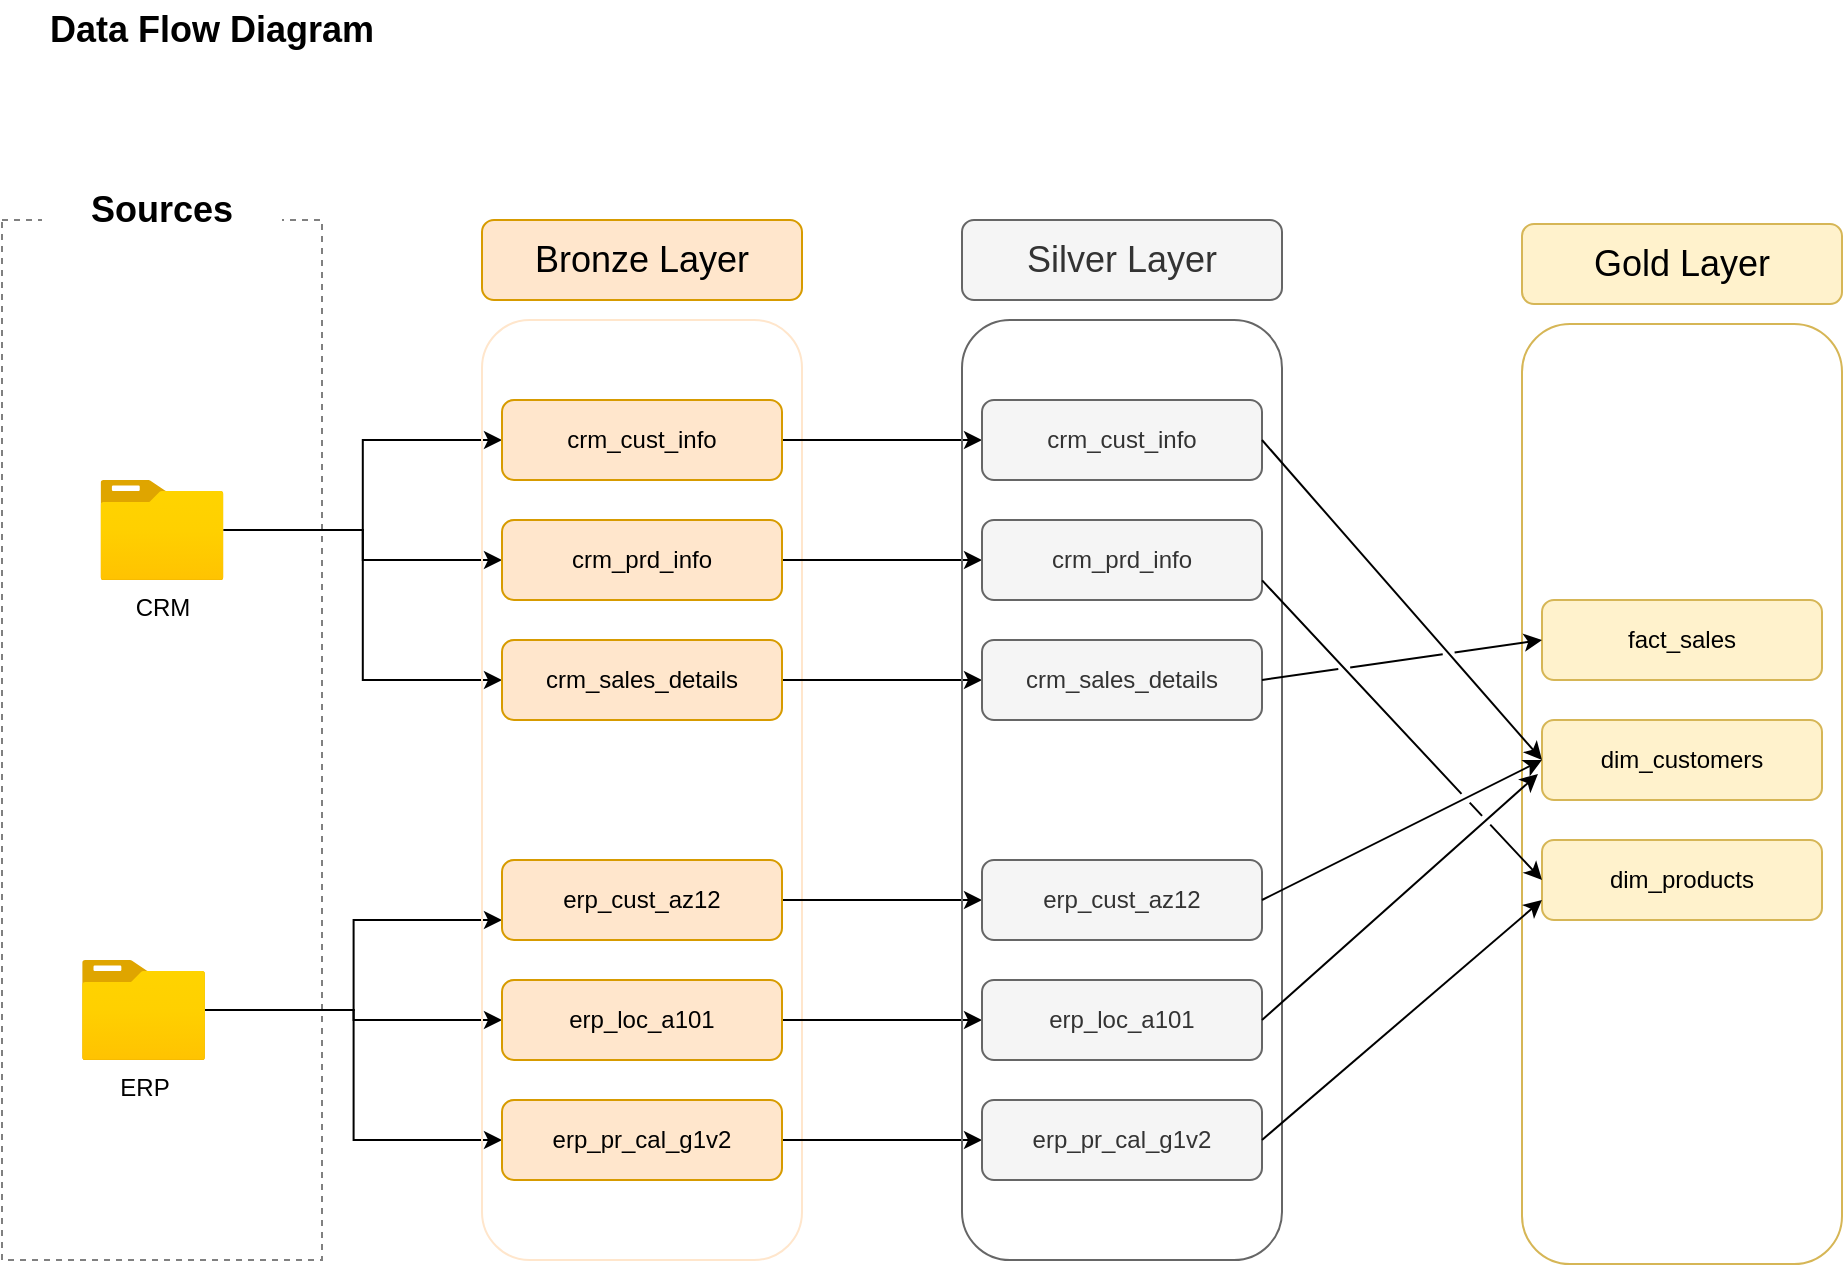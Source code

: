 <mxfile version="26.2.15">
  <diagram name="Page-1" id="tUnUw6NvtiBHD_-KkUCz">
    <mxGraphModel dx="1042" dy="660" grid="1" gridSize="10" guides="1" tooltips="1" connect="1" arrows="1" fold="1" page="1" pageScale="1" pageWidth="1100" pageHeight="850" math="0" shadow="0">
      <root>
        <mxCell id="0" />
        <mxCell id="1" parent="0" />
        <mxCell id="SGBKjIs1QQ_nhxbjecSe-1" value="Data Flow Diagram" style="text;html=1;align=center;verticalAlign=middle;whiteSpace=wrap;rounded=0;fontSize=18;fontStyle=1" parent="1" vertex="1">
          <mxGeometry x="40" y="10" width="210" height="30" as="geometry" />
        </mxCell>
        <mxCell id="SGBKjIs1QQ_nhxbjecSe-2" value="" style="rounded=0;whiteSpace=wrap;html=1;dashed=1;fillColor=none;strokeColor=#808080;" parent="1" vertex="1">
          <mxGeometry x="40" y="120" width="160" height="520" as="geometry" />
        </mxCell>
        <mxCell id="SGBKjIs1QQ_nhxbjecSe-3" value="Sources" style="rounded=0;whiteSpace=wrap;html=1;fillColor=default;strokeColor=none;fontSize=18;fontStyle=1" parent="1" vertex="1">
          <mxGeometry x="60" y="100" width="120" height="30" as="geometry" />
        </mxCell>
        <mxCell id="SGBKjIs1QQ_nhxbjecSe-15" style="edgeStyle=orthogonalEdgeStyle;rounded=0;orthogonalLoop=1;jettySize=auto;html=1;entryX=0;entryY=0.5;entryDx=0;entryDy=0;" parent="1" source="SGBKjIs1QQ_nhxbjecSe-4" target="SGBKjIs1QQ_nhxbjecSe-11" edge="1">
          <mxGeometry relative="1" as="geometry" />
        </mxCell>
        <mxCell id="SGBKjIs1QQ_nhxbjecSe-16" style="edgeStyle=orthogonalEdgeStyle;rounded=0;orthogonalLoop=1;jettySize=auto;html=1;entryX=0;entryY=0.5;entryDx=0;entryDy=0;" parent="1" source="SGBKjIs1QQ_nhxbjecSe-4" target="SGBKjIs1QQ_nhxbjecSe-9" edge="1">
          <mxGeometry relative="1" as="geometry" />
        </mxCell>
        <mxCell id="SGBKjIs1QQ_nhxbjecSe-20" style="edgeStyle=orthogonalEdgeStyle;rounded=0;orthogonalLoop=1;jettySize=auto;html=1;entryX=0;entryY=0.5;entryDx=0;entryDy=0;" parent="1" source="SGBKjIs1QQ_nhxbjecSe-4" target="SGBKjIs1QQ_nhxbjecSe-12" edge="1">
          <mxGeometry relative="1" as="geometry" />
        </mxCell>
        <mxCell id="SGBKjIs1QQ_nhxbjecSe-4" value="CRM" style="image;aspect=fixed;html=1;points=[];align=center;fontSize=12;image=img/lib/azure2/general/Folder_Blank.svg;" parent="1" vertex="1">
          <mxGeometry x="89.19" y="250" width="61.61" height="50" as="geometry" />
        </mxCell>
        <mxCell id="SGBKjIs1QQ_nhxbjecSe-24" style="edgeStyle=orthogonalEdgeStyle;rounded=0;orthogonalLoop=1;jettySize=auto;html=1;entryX=0;entryY=0.75;entryDx=0;entryDy=0;" parent="1" source="SGBKjIs1QQ_nhxbjecSe-6" target="SGBKjIs1QQ_nhxbjecSe-21" edge="1">
          <mxGeometry relative="1" as="geometry" />
        </mxCell>
        <mxCell id="SGBKjIs1QQ_nhxbjecSe-25" style="edgeStyle=orthogonalEdgeStyle;rounded=0;orthogonalLoop=1;jettySize=auto;html=1;entryX=0;entryY=0.5;entryDx=0;entryDy=0;" parent="1" source="SGBKjIs1QQ_nhxbjecSe-6" target="SGBKjIs1QQ_nhxbjecSe-22" edge="1">
          <mxGeometry relative="1" as="geometry" />
        </mxCell>
        <mxCell id="SGBKjIs1QQ_nhxbjecSe-26" style="edgeStyle=orthogonalEdgeStyle;rounded=0;orthogonalLoop=1;jettySize=auto;html=1;entryX=0;entryY=0.5;entryDx=0;entryDy=0;" parent="1" source="SGBKjIs1QQ_nhxbjecSe-6" target="SGBKjIs1QQ_nhxbjecSe-23" edge="1">
          <mxGeometry relative="1" as="geometry" />
        </mxCell>
        <mxCell id="SGBKjIs1QQ_nhxbjecSe-6" value="ERP" style="image;aspect=fixed;html=1;points=[];align=center;fontSize=12;image=img/lib/azure2/general/Folder_Blank.svg;" parent="1" vertex="1">
          <mxGeometry x="80" y="490" width="61.61" height="50" as="geometry" />
        </mxCell>
        <mxCell id="SGBKjIs1QQ_nhxbjecSe-7" value="Bronze Layer" style="rounded=1;whiteSpace=wrap;html=1;fontSize=18;fillColor=#ffe6cc;strokeColor=#d79b00;gradientColor=none;" parent="1" vertex="1">
          <mxGeometry x="280" y="120" width="160" height="40" as="geometry" />
        </mxCell>
        <mxCell id="SGBKjIs1QQ_nhxbjecSe-8" value="" style="rounded=1;whiteSpace=wrap;html=1;strokeColor=light-dark(#FFE6CC,#FFE6CC);fillColor=none;" parent="1" vertex="1">
          <mxGeometry x="280" y="170" width="160" height="470" as="geometry" />
        </mxCell>
        <mxCell id="a07x3YSDzAY2ipgOS18s-9" style="edgeStyle=orthogonalEdgeStyle;rounded=0;orthogonalLoop=1;jettySize=auto;html=1;entryX=0;entryY=0.5;entryDx=0;entryDy=0;" edge="1" parent="1" source="SGBKjIs1QQ_nhxbjecSe-9" target="a07x3YSDzAY2ipgOS18s-3">
          <mxGeometry relative="1" as="geometry" />
        </mxCell>
        <mxCell id="SGBKjIs1QQ_nhxbjecSe-9" value="crm_cust_info" style="rounded=1;whiteSpace=wrap;html=1;fontSize=12;fillColor=#ffe6cc;strokeColor=#d79b00;gradientColor=none;" parent="1" vertex="1">
          <mxGeometry x="290" y="210" width="140" height="40" as="geometry" />
        </mxCell>
        <mxCell id="a07x3YSDzAY2ipgOS18s-10" style="edgeStyle=orthogonalEdgeStyle;rounded=0;orthogonalLoop=1;jettySize=auto;html=1;" edge="1" parent="1" source="SGBKjIs1QQ_nhxbjecSe-11" target="a07x3YSDzAY2ipgOS18s-4">
          <mxGeometry relative="1" as="geometry" />
        </mxCell>
        <mxCell id="SGBKjIs1QQ_nhxbjecSe-11" value="crm_prd_info" style="rounded=1;whiteSpace=wrap;html=1;fontSize=12;fillColor=#ffe6cc;strokeColor=#d79b00;gradientColor=none;" parent="1" vertex="1">
          <mxGeometry x="290" y="270" width="140" height="40" as="geometry" />
        </mxCell>
        <mxCell id="a07x3YSDzAY2ipgOS18s-11" style="edgeStyle=orthogonalEdgeStyle;rounded=0;orthogonalLoop=1;jettySize=auto;html=1;" edge="1" parent="1" source="SGBKjIs1QQ_nhxbjecSe-12" target="a07x3YSDzAY2ipgOS18s-5">
          <mxGeometry relative="1" as="geometry" />
        </mxCell>
        <mxCell id="SGBKjIs1QQ_nhxbjecSe-12" value="crm_sales_details" style="rounded=1;whiteSpace=wrap;html=1;fontSize=12;fillColor=#ffe6cc;strokeColor=#d79b00;gradientColor=none;" parent="1" vertex="1">
          <mxGeometry x="290" y="330" width="140" height="40" as="geometry" />
        </mxCell>
        <mxCell id="a07x3YSDzAY2ipgOS18s-12" style="edgeStyle=orthogonalEdgeStyle;rounded=0;orthogonalLoop=1;jettySize=auto;html=1;entryX=0;entryY=0.5;entryDx=0;entryDy=0;" edge="1" parent="1" source="SGBKjIs1QQ_nhxbjecSe-21" target="a07x3YSDzAY2ipgOS18s-6">
          <mxGeometry relative="1" as="geometry" />
        </mxCell>
        <mxCell id="SGBKjIs1QQ_nhxbjecSe-21" value="erp_cust_az12" style="rounded=1;whiteSpace=wrap;html=1;fontSize=12;fillColor=#ffe6cc;strokeColor=#d79b00;gradientColor=none;" parent="1" vertex="1">
          <mxGeometry x="290" y="440" width="140" height="40" as="geometry" />
        </mxCell>
        <mxCell id="a07x3YSDzAY2ipgOS18s-13" style="edgeStyle=orthogonalEdgeStyle;rounded=0;orthogonalLoop=1;jettySize=auto;html=1;" edge="1" parent="1" source="SGBKjIs1QQ_nhxbjecSe-22" target="a07x3YSDzAY2ipgOS18s-7">
          <mxGeometry relative="1" as="geometry" />
        </mxCell>
        <mxCell id="SGBKjIs1QQ_nhxbjecSe-22" value="erp_loc_a101" style="rounded=1;whiteSpace=wrap;html=1;fontSize=12;fillColor=#ffe6cc;strokeColor=#d79b00;gradientColor=none;" parent="1" vertex="1">
          <mxGeometry x="290" y="500" width="140" height="40" as="geometry" />
        </mxCell>
        <mxCell id="a07x3YSDzAY2ipgOS18s-14" style="edgeStyle=orthogonalEdgeStyle;rounded=0;orthogonalLoop=1;jettySize=auto;html=1;" edge="1" parent="1" source="SGBKjIs1QQ_nhxbjecSe-23" target="a07x3YSDzAY2ipgOS18s-8">
          <mxGeometry relative="1" as="geometry" />
        </mxCell>
        <mxCell id="SGBKjIs1QQ_nhxbjecSe-23" value="erp_pr_cal_g1v2" style="rounded=1;whiteSpace=wrap;html=1;fontSize=12;fillColor=#ffe6cc;strokeColor=#d79b00;gradientColor=none;" parent="1" vertex="1">
          <mxGeometry x="290" y="560" width="140" height="40" as="geometry" />
        </mxCell>
        <mxCell id="a07x3YSDzAY2ipgOS18s-1" value="Silver Layer" style="rounded=1;whiteSpace=wrap;html=1;fontSize=18;fillColor=#f5f5f5;strokeColor=#666666;fontColor=#333333;" vertex="1" parent="1">
          <mxGeometry x="520" y="120" width="160" height="40" as="geometry" />
        </mxCell>
        <mxCell id="a07x3YSDzAY2ipgOS18s-2" value="" style="rounded=1;whiteSpace=wrap;html=1;strokeColor=#666666;fillColor=none;fontColor=#333333;" vertex="1" parent="1">
          <mxGeometry x="520" y="170" width="160" height="470" as="geometry" />
        </mxCell>
        <mxCell id="a07x3YSDzAY2ipgOS18s-3" value="crm_cust_info" style="rounded=1;whiteSpace=wrap;html=1;fontSize=12;fillColor=#f5f5f5;strokeColor=#666666;fontColor=#333333;" vertex="1" parent="1">
          <mxGeometry x="530" y="210" width="140" height="40" as="geometry" />
        </mxCell>
        <mxCell id="a07x3YSDzAY2ipgOS18s-4" value="crm_prd_info" style="rounded=1;whiteSpace=wrap;html=1;fontSize=12;fillColor=#f5f5f5;strokeColor=#666666;fontColor=#333333;" vertex="1" parent="1">
          <mxGeometry x="530" y="270" width="140" height="40" as="geometry" />
        </mxCell>
        <mxCell id="a07x3YSDzAY2ipgOS18s-5" value="crm_sales_details" style="rounded=1;whiteSpace=wrap;html=1;fontSize=12;fillColor=#f5f5f5;strokeColor=#666666;fontColor=#333333;" vertex="1" parent="1">
          <mxGeometry x="530" y="330" width="140" height="40" as="geometry" />
        </mxCell>
        <mxCell id="a07x3YSDzAY2ipgOS18s-6" value="erp_cust_az12" style="rounded=1;whiteSpace=wrap;html=1;fontSize=12;fillColor=#f5f5f5;strokeColor=#666666;fontColor=#333333;" vertex="1" parent="1">
          <mxGeometry x="530" y="440" width="140" height="40" as="geometry" />
        </mxCell>
        <mxCell id="a07x3YSDzAY2ipgOS18s-7" value="erp_loc_a101" style="rounded=1;whiteSpace=wrap;html=1;fontSize=12;fillColor=#f5f5f5;strokeColor=#666666;fontColor=#333333;" vertex="1" parent="1">
          <mxGeometry x="530" y="500" width="140" height="40" as="geometry" />
        </mxCell>
        <mxCell id="a07x3YSDzAY2ipgOS18s-8" value="erp_pr_cal_g1v2" style="rounded=1;whiteSpace=wrap;html=1;fontSize=12;fillColor=#f5f5f5;strokeColor=#666666;fontColor=#333333;" vertex="1" parent="1">
          <mxGeometry x="530" y="560" width="140" height="40" as="geometry" />
        </mxCell>
        <mxCell id="a07x3YSDzAY2ipgOS18s-15" value="Gold Layer" style="rounded=1;whiteSpace=wrap;html=1;fontSize=18;fillColor=#fff2cc;strokeColor=#d6b656;" vertex="1" parent="1">
          <mxGeometry x="800" y="122" width="160" height="40" as="geometry" />
        </mxCell>
        <mxCell id="a07x3YSDzAY2ipgOS18s-16" value="" style="rounded=1;whiteSpace=wrap;html=1;strokeColor=#d6b656;fillColor=none;" vertex="1" parent="1">
          <mxGeometry x="800" y="172" width="160" height="470" as="geometry" />
        </mxCell>
        <mxCell id="a07x3YSDzAY2ipgOS18s-17" value="fact_sales" style="rounded=1;whiteSpace=wrap;html=1;fontSize=12;fillColor=#fff2cc;strokeColor=#d6b656;" vertex="1" parent="1">
          <mxGeometry x="810" y="310" width="140" height="40" as="geometry" />
        </mxCell>
        <mxCell id="a07x3YSDzAY2ipgOS18s-18" value="dim_customers" style="rounded=1;whiteSpace=wrap;html=1;fontSize=12;fillColor=#fff2cc;strokeColor=#d6b656;" vertex="1" parent="1">
          <mxGeometry x="810" y="370" width="140" height="40" as="geometry" />
        </mxCell>
        <mxCell id="a07x3YSDzAY2ipgOS18s-19" value="dim_products" style="rounded=1;whiteSpace=wrap;html=1;fontSize=12;fillColor=#fff2cc;strokeColor=#d6b656;" vertex="1" parent="1">
          <mxGeometry x="810" y="430" width="140" height="40" as="geometry" />
        </mxCell>
        <mxCell id="a07x3YSDzAY2ipgOS18s-33" value="" style="endArrow=classic;html=1;rounded=0;exitX=1;exitY=0.5;exitDx=0;exitDy=0;entryX=0;entryY=0.5;entryDx=0;entryDy=0;" edge="1" parent="1" source="a07x3YSDzAY2ipgOS18s-3" target="a07x3YSDzAY2ipgOS18s-18">
          <mxGeometry width="50" height="50" relative="1" as="geometry">
            <mxPoint x="820" y="390" as="sourcePoint" />
            <mxPoint x="870" y="340" as="targetPoint" />
          </mxGeometry>
        </mxCell>
        <mxCell id="a07x3YSDzAY2ipgOS18s-34" value="" style="endArrow=classic;html=1;rounded=0;exitX=1;exitY=0.5;exitDx=0;exitDy=0;jumpStyle=gap;" edge="1" parent="1" source="a07x3YSDzAY2ipgOS18s-6">
          <mxGeometry width="50" height="50" relative="1" as="geometry">
            <mxPoint x="680" y="240" as="sourcePoint" />
            <mxPoint x="810" y="390" as="targetPoint" />
          </mxGeometry>
        </mxCell>
        <mxCell id="a07x3YSDzAY2ipgOS18s-35" value="" style="endArrow=classic;html=1;rounded=0;exitX=1;exitY=0.5;exitDx=0;exitDy=0;jumpStyle=gap;" edge="1" parent="1" source="a07x3YSDzAY2ipgOS18s-7">
          <mxGeometry width="50" height="50" relative="1" as="geometry">
            <mxPoint x="678" y="510" as="sourcePoint" />
            <mxPoint x="808" y="397" as="targetPoint" />
          </mxGeometry>
        </mxCell>
        <mxCell id="a07x3YSDzAY2ipgOS18s-36" value="" style="endArrow=classic;html=1;rounded=0;exitX=0.938;exitY=0.277;exitDx=0;exitDy=0;entryX=0;entryY=0.5;entryDx=0;entryDy=0;exitPerimeter=0;jumpStyle=gap;" edge="1" parent="1" source="a07x3YSDzAY2ipgOS18s-2" target="a07x3YSDzAY2ipgOS18s-19">
          <mxGeometry width="50" height="50" relative="1" as="geometry">
            <mxPoint x="680" y="240" as="sourcePoint" />
            <mxPoint x="820" y="400" as="targetPoint" />
          </mxGeometry>
        </mxCell>
        <mxCell id="a07x3YSDzAY2ipgOS18s-37" value="" style="endArrow=classic;html=1;rounded=0;exitX=1;exitY=0.5;exitDx=0;exitDy=0;entryX=0;entryY=0.75;entryDx=0;entryDy=0;jumpStyle=gap;" edge="1" parent="1" source="a07x3YSDzAY2ipgOS18s-8" target="a07x3YSDzAY2ipgOS18s-19">
          <mxGeometry width="50" height="50" relative="1" as="geometry">
            <mxPoint x="680" y="530" as="sourcePoint" />
            <mxPoint x="818" y="407" as="targetPoint" />
          </mxGeometry>
        </mxCell>
        <mxCell id="a07x3YSDzAY2ipgOS18s-38" value="" style="endArrow=classic;html=1;rounded=0;exitX=1;exitY=0.5;exitDx=0;exitDy=0;entryX=0;entryY=0.5;entryDx=0;entryDy=0;jumpStyle=gap;" edge="1" parent="1" source="a07x3YSDzAY2ipgOS18s-5" target="a07x3YSDzAY2ipgOS18s-17">
          <mxGeometry width="50" height="50" relative="1" as="geometry">
            <mxPoint x="680" y="470" as="sourcePoint" />
            <mxPoint x="820" y="400" as="targetPoint" />
          </mxGeometry>
        </mxCell>
      </root>
    </mxGraphModel>
  </diagram>
</mxfile>
